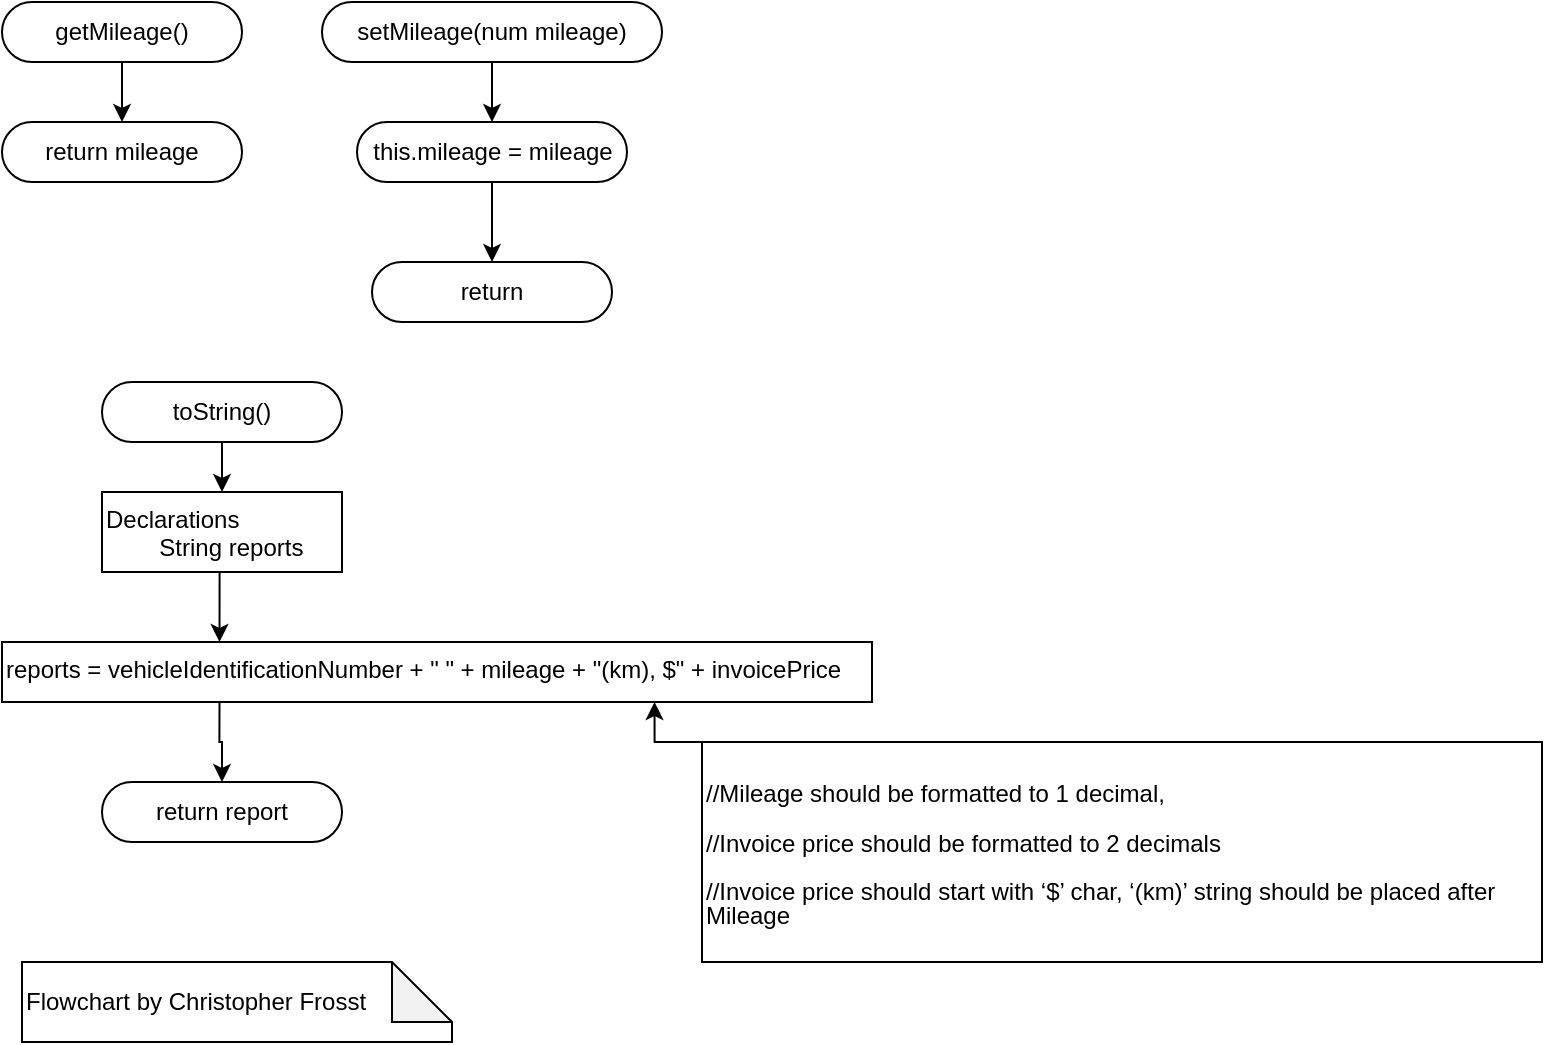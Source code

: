 <mxfile version="23.1.5" type="device">
  <diagram name="Page-1" id="S6b-bocvTRUC7G-E0d26">
    <mxGraphModel dx="1050" dy="717" grid="1" gridSize="10" guides="1" tooltips="1" connect="1" arrows="1" fold="1" page="1" pageScale="1" pageWidth="850" pageHeight="1100" math="0" shadow="0">
      <root>
        <mxCell id="0" />
        <mxCell id="1" parent="0" />
        <mxCell id="4EXU4Y3LMDl34YSY65tt-16" style="edgeStyle=orthogonalEdgeStyle;rounded=0;orthogonalLoop=1;jettySize=auto;html=1;exitX=0.5;exitY=1;exitDx=0;exitDy=0;entryX=0.5;entryY=0;entryDx=0;entryDy=0;" parent="1" source="4EXU4Y3LMDl34YSY65tt-1" target="4EXU4Y3LMDl34YSY65tt-2" edge="1">
          <mxGeometry relative="1" as="geometry" />
        </mxCell>
        <mxCell id="4EXU4Y3LMDl34YSY65tt-1" value="getMileage()" style="rounded=1;whiteSpace=wrap;html=1;arcSize=50;" parent="1" vertex="1">
          <mxGeometry x="20" y="70" width="120" height="30" as="geometry" />
        </mxCell>
        <mxCell id="4EXU4Y3LMDl34YSY65tt-2" value="return mileage" style="rounded=1;whiteSpace=wrap;html=1;arcSize=50;" parent="1" vertex="1">
          <mxGeometry x="20" y="130" width="120" height="30" as="geometry" />
        </mxCell>
        <mxCell id="4EXU4Y3LMDl34YSY65tt-14" style="edgeStyle=orthogonalEdgeStyle;rounded=0;orthogonalLoop=1;jettySize=auto;html=1;exitX=0.5;exitY=1;exitDx=0;exitDy=0;entryX=0.5;entryY=0;entryDx=0;entryDy=0;" parent="1" source="4EXU4Y3LMDl34YSY65tt-3" target="4EXU4Y3LMDl34YSY65tt-4" edge="1">
          <mxGeometry relative="1" as="geometry" />
        </mxCell>
        <mxCell id="4EXU4Y3LMDl34YSY65tt-3" value="setMileage(num mileage)" style="rounded=1;whiteSpace=wrap;html=1;arcSize=50;" parent="1" vertex="1">
          <mxGeometry x="180" y="70" width="170" height="30" as="geometry" />
        </mxCell>
        <mxCell id="4EXU4Y3LMDl34YSY65tt-15" style="edgeStyle=orthogonalEdgeStyle;rounded=0;orthogonalLoop=1;jettySize=auto;html=1;exitX=0.5;exitY=1;exitDx=0;exitDy=0;entryX=0.5;entryY=0;entryDx=0;entryDy=0;" parent="1" source="4EXU4Y3LMDl34YSY65tt-4" target="4EXU4Y3LMDl34YSY65tt-5" edge="1">
          <mxGeometry relative="1" as="geometry" />
        </mxCell>
        <mxCell id="4EXU4Y3LMDl34YSY65tt-4" value="this.mileage = mileage" style="rounded=1;whiteSpace=wrap;html=1;arcSize=50;" parent="1" vertex="1">
          <mxGeometry x="197.5" y="130" width="135" height="30" as="geometry" />
        </mxCell>
        <mxCell id="4EXU4Y3LMDl34YSY65tt-5" value="return" style="rounded=1;whiteSpace=wrap;html=1;arcSize=50;" parent="1" vertex="1">
          <mxGeometry x="205" y="200" width="120" height="30" as="geometry" />
        </mxCell>
        <mxCell id="4EXU4Y3LMDl34YSY65tt-11" style="edgeStyle=orthogonalEdgeStyle;rounded=0;orthogonalLoop=1;jettySize=auto;html=1;exitX=0.5;exitY=1;exitDx=0;exitDy=0;entryX=0.5;entryY=0;entryDx=0;entryDy=0;" parent="1" source="4EXU4Y3LMDl34YSY65tt-6" target="4EXU4Y3LMDl34YSY65tt-8" edge="1">
          <mxGeometry relative="1" as="geometry" />
        </mxCell>
        <mxCell id="4EXU4Y3LMDl34YSY65tt-6" value="toString()" style="rounded=1;whiteSpace=wrap;html=1;arcSize=50;" parent="1" vertex="1">
          <mxGeometry x="70" y="260" width="120" height="30" as="geometry" />
        </mxCell>
        <mxCell id="4EXU4Y3LMDl34YSY65tt-7" value="return report" style="rounded=1;whiteSpace=wrap;html=1;arcSize=50;" parent="1" vertex="1">
          <mxGeometry x="70" y="460" width="120" height="30" as="geometry" />
        </mxCell>
        <mxCell id="4EXU4Y3LMDl34YSY65tt-12" style="edgeStyle=orthogonalEdgeStyle;rounded=0;orthogonalLoop=1;jettySize=auto;html=1;exitX=0.5;exitY=1;exitDx=0;exitDy=0;entryX=0.25;entryY=0;entryDx=0;entryDy=0;" parent="1" source="4EXU4Y3LMDl34YSY65tt-8" target="4EXU4Y3LMDl34YSY65tt-9" edge="1">
          <mxGeometry relative="1" as="geometry" />
        </mxCell>
        <mxCell id="4EXU4Y3LMDl34YSY65tt-8" value="Declarations&lt;br&gt;&lt;span style=&quot;white-space: pre;&quot;&gt;&#x9;&lt;/span&gt;String reports" style="rounded=0;whiteSpace=wrap;html=1;align=left;verticalAlign=top;" parent="1" vertex="1">
          <mxGeometry x="70" y="315" width="120" height="40" as="geometry" />
        </mxCell>
        <mxCell id="4EXU4Y3LMDl34YSY65tt-13" style="edgeStyle=orthogonalEdgeStyle;rounded=0;orthogonalLoop=1;jettySize=auto;html=1;exitX=0.25;exitY=1;exitDx=0;exitDy=0;entryX=0.5;entryY=0;entryDx=0;entryDy=0;" parent="1" source="4EXU4Y3LMDl34YSY65tt-9" target="4EXU4Y3LMDl34YSY65tt-7" edge="1">
          <mxGeometry relative="1" as="geometry" />
        </mxCell>
        <mxCell id="4EXU4Y3LMDl34YSY65tt-9" value="reports = vehicleIdentificationNumber + &quot; &quot; + mileage + &quot;(km), $&quot; + invoicePrice" style="rounded=0;whiteSpace=wrap;html=1;align=left;verticalAlign=top;" parent="1" vertex="1">
          <mxGeometry x="20" y="390" width="435" height="30" as="geometry" />
        </mxCell>
        <mxCell id="o6KxtWdAIvFPOnqDObRh-1" value="Flowchart by Christopher Frosst" style="shape=note;whiteSpace=wrap;html=1;backgroundOutline=1;darkOpacity=0.05;align=left;" vertex="1" parent="1">
          <mxGeometry x="30" y="550" width="215" height="40" as="geometry" />
        </mxCell>
        <mxCell id="o6KxtWdAIvFPOnqDObRh-3" style="edgeStyle=orthogonalEdgeStyle;rounded=0;orthogonalLoop=1;jettySize=auto;html=1;exitX=0;exitY=0;exitDx=0;exitDy=0;entryX=0.75;entryY=1;entryDx=0;entryDy=0;" edge="1" parent="1" source="o6KxtWdAIvFPOnqDObRh-2" target="4EXU4Y3LMDl34YSY65tt-9">
          <mxGeometry relative="1" as="geometry" />
        </mxCell>
        <mxCell id="o6KxtWdAIvFPOnqDObRh-2" value="&lt;p class=&quot;MsoNormal&quot;&gt;//Mileage&amp;nbsp;&lt;span style=&quot;background-color: initial;&quot;&gt;should be formatted to 1 decimal,&amp;nbsp;&lt;/span&gt;&lt;/p&gt;&lt;p style=&quot;line-height: 100%;&quot; class=&quot;MsoNormal&quot;&gt;&lt;span style=&quot;background-color: initial;&quot;&gt;//Invoice price should be formatted to 2&amp;nbsp;&lt;/span&gt;&lt;span style=&quot;background-color: initial;&quot;&gt;decimals&amp;nbsp;&lt;/span&gt;&lt;/p&gt;&lt;p style=&quot;line-height: 100%;&quot; class=&quot;MsoNormal&quot;&gt;&lt;span style=&quot;background-color: initial;&quot;&gt;//Invoice price should start with ‘$’ char, ‘(km)’ string should be&amp;nbsp;&lt;/span&gt;&lt;span style=&quot;background-color: initial;&quot;&gt;placed after Mileage&lt;/span&gt;&lt;/p&gt;" style="rounded=0;whiteSpace=wrap;html=1;align=left;verticalAlign=top;" vertex="1" parent="1">
          <mxGeometry x="370" y="440" width="420" height="110" as="geometry" />
        </mxCell>
      </root>
    </mxGraphModel>
  </diagram>
</mxfile>
